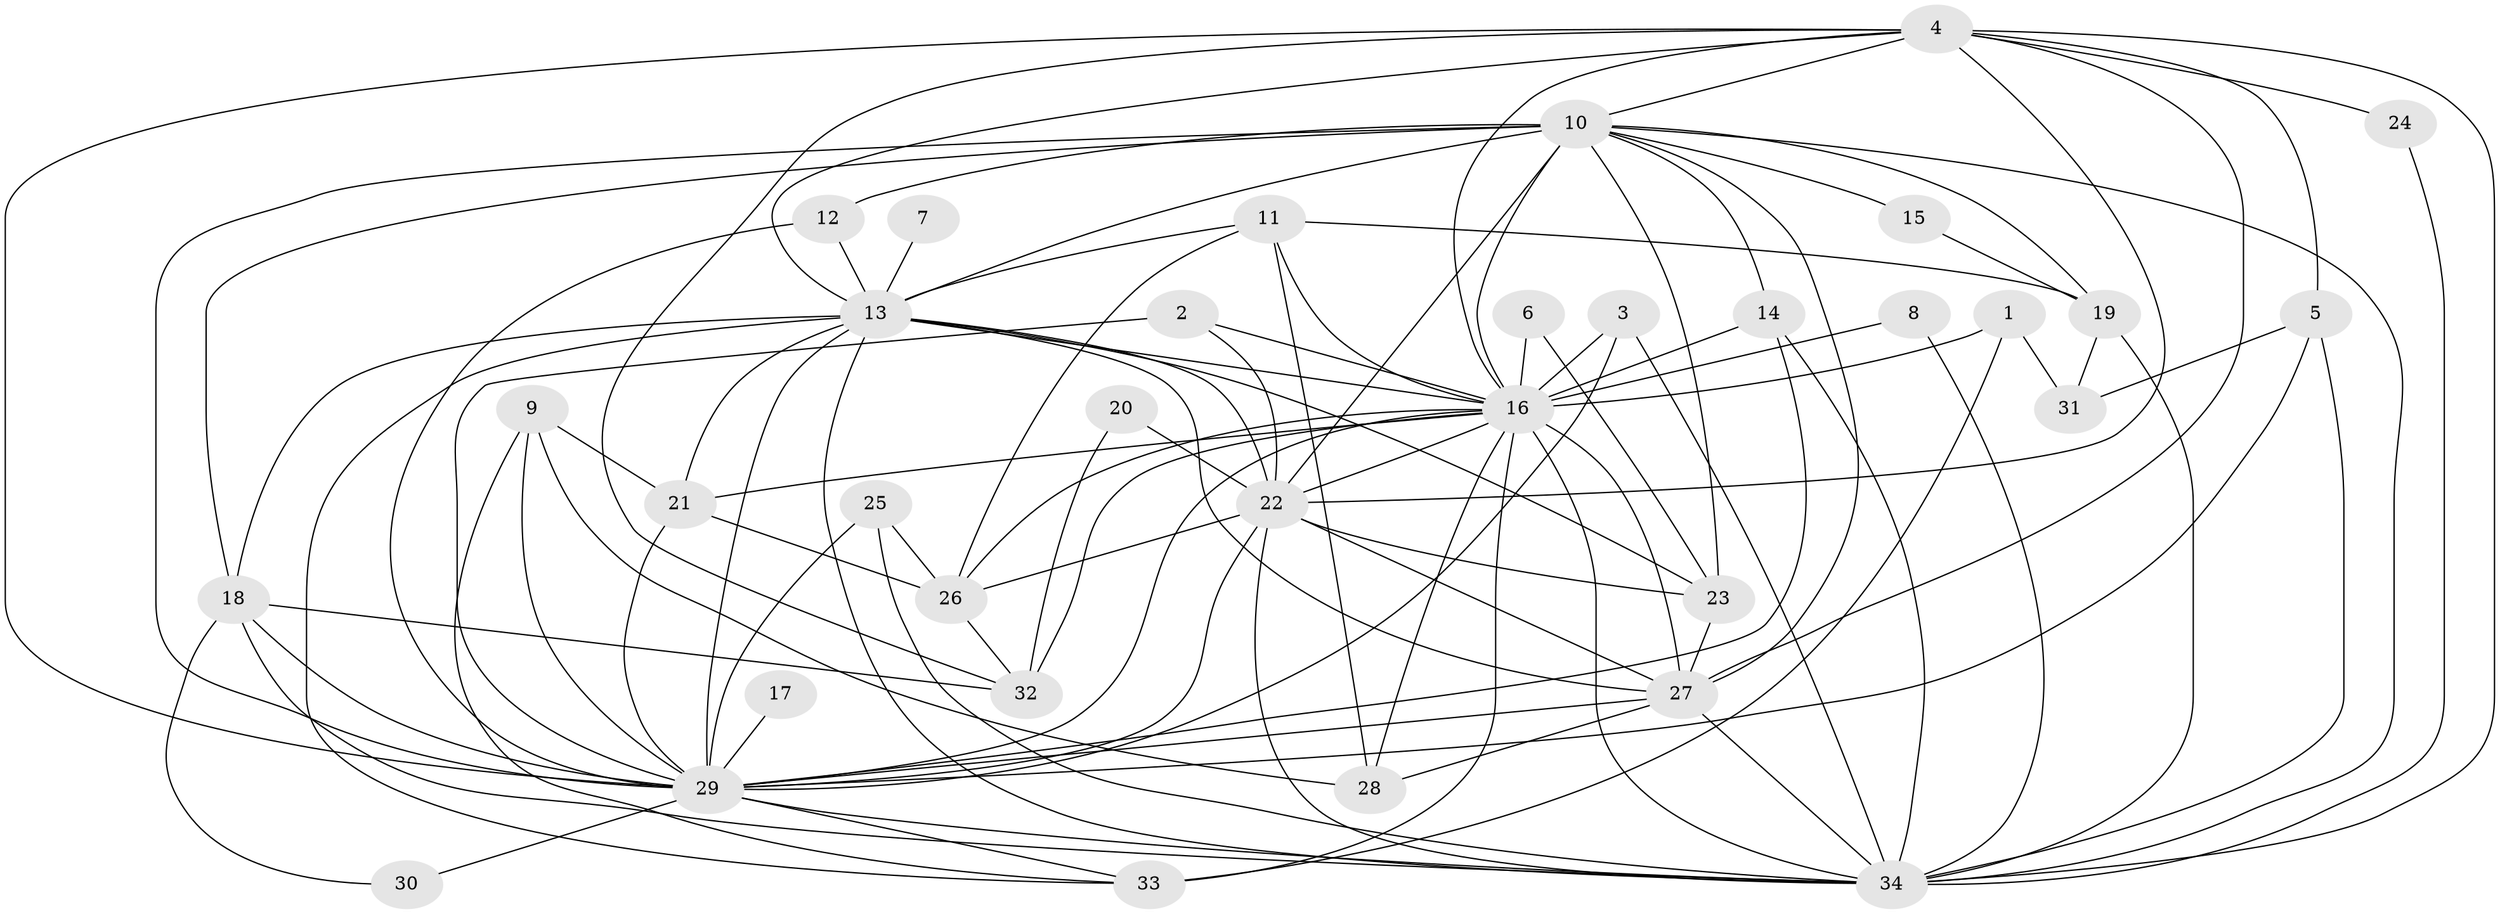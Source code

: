 // original degree distribution, {31: 0.011764705882352941, 22: 0.011764705882352941, 12: 0.023529411764705882, 13: 0.011764705882352941, 26: 0.011764705882352941, 17: 0.011764705882352941, 16: 0.011764705882352941, 14: 0.011764705882352941, 19: 0.011764705882352941, 3: 0.24705882352941178, 5: 0.047058823529411764, 6: 0.03529411764705882, 2: 0.49411764705882355, 4: 0.047058823529411764, 7: 0.011764705882352941}
// Generated by graph-tools (version 1.1) at 2025/36/03/04/25 23:36:15]
// undirected, 34 vertices, 100 edges
graph export_dot {
  node [color=gray90,style=filled];
  1;
  2;
  3;
  4;
  5;
  6;
  7;
  8;
  9;
  10;
  11;
  12;
  13;
  14;
  15;
  16;
  17;
  18;
  19;
  20;
  21;
  22;
  23;
  24;
  25;
  26;
  27;
  28;
  29;
  30;
  31;
  32;
  33;
  34;
  1 -- 16 [weight=1.0];
  1 -- 31 [weight=1.0];
  1 -- 33 [weight=1.0];
  2 -- 16 [weight=1.0];
  2 -- 22 [weight=1.0];
  2 -- 29 [weight=1.0];
  3 -- 16 [weight=1.0];
  3 -- 29 [weight=1.0];
  3 -- 34 [weight=1.0];
  4 -- 5 [weight=1.0];
  4 -- 10 [weight=3.0];
  4 -- 13 [weight=2.0];
  4 -- 16 [weight=1.0];
  4 -- 22 [weight=3.0];
  4 -- 24 [weight=1.0];
  4 -- 27 [weight=1.0];
  4 -- 29 [weight=1.0];
  4 -- 32 [weight=1.0];
  4 -- 34 [weight=2.0];
  5 -- 29 [weight=1.0];
  5 -- 31 [weight=1.0];
  5 -- 34 [weight=1.0];
  6 -- 16 [weight=1.0];
  6 -- 23 [weight=1.0];
  7 -- 13 [weight=1.0];
  8 -- 16 [weight=2.0];
  8 -- 34 [weight=1.0];
  9 -- 21 [weight=1.0];
  9 -- 28 [weight=1.0];
  9 -- 29 [weight=1.0];
  9 -- 33 [weight=1.0];
  10 -- 12 [weight=1.0];
  10 -- 13 [weight=3.0];
  10 -- 14 [weight=1.0];
  10 -- 15 [weight=3.0];
  10 -- 16 [weight=3.0];
  10 -- 18 [weight=2.0];
  10 -- 19 [weight=1.0];
  10 -- 22 [weight=3.0];
  10 -- 23 [weight=1.0];
  10 -- 27 [weight=3.0];
  10 -- 29 [weight=3.0];
  10 -- 34 [weight=3.0];
  11 -- 13 [weight=1.0];
  11 -- 16 [weight=1.0];
  11 -- 19 [weight=2.0];
  11 -- 26 [weight=1.0];
  11 -- 28 [weight=1.0];
  12 -- 13 [weight=1.0];
  12 -- 29 [weight=1.0];
  13 -- 16 [weight=2.0];
  13 -- 18 [weight=1.0];
  13 -- 21 [weight=1.0];
  13 -- 22 [weight=1.0];
  13 -- 23 [weight=1.0];
  13 -- 27 [weight=1.0];
  13 -- 29 [weight=1.0];
  13 -- 33 [weight=1.0];
  13 -- 34 [weight=1.0];
  14 -- 16 [weight=2.0];
  14 -- 29 [weight=1.0];
  14 -- 34 [weight=1.0];
  15 -- 19 [weight=1.0];
  16 -- 21 [weight=2.0];
  16 -- 22 [weight=1.0];
  16 -- 26 [weight=1.0];
  16 -- 27 [weight=1.0];
  16 -- 28 [weight=1.0];
  16 -- 29 [weight=3.0];
  16 -- 32 [weight=1.0];
  16 -- 33 [weight=2.0];
  16 -- 34 [weight=3.0];
  17 -- 29 [weight=1.0];
  18 -- 29 [weight=1.0];
  18 -- 30 [weight=1.0];
  18 -- 32 [weight=1.0];
  18 -- 34 [weight=1.0];
  19 -- 31 [weight=1.0];
  19 -- 34 [weight=1.0];
  20 -- 22 [weight=2.0];
  20 -- 32 [weight=1.0];
  21 -- 26 [weight=1.0];
  21 -- 29 [weight=2.0];
  22 -- 23 [weight=1.0];
  22 -- 26 [weight=1.0];
  22 -- 27 [weight=2.0];
  22 -- 29 [weight=1.0];
  22 -- 34 [weight=1.0];
  23 -- 27 [weight=1.0];
  24 -- 34 [weight=1.0];
  25 -- 26 [weight=1.0];
  25 -- 29 [weight=1.0];
  25 -- 34 [weight=1.0];
  26 -- 32 [weight=1.0];
  27 -- 28 [weight=1.0];
  27 -- 29 [weight=1.0];
  27 -- 34 [weight=1.0];
  29 -- 30 [weight=1.0];
  29 -- 33 [weight=1.0];
  29 -- 34 [weight=2.0];
}
